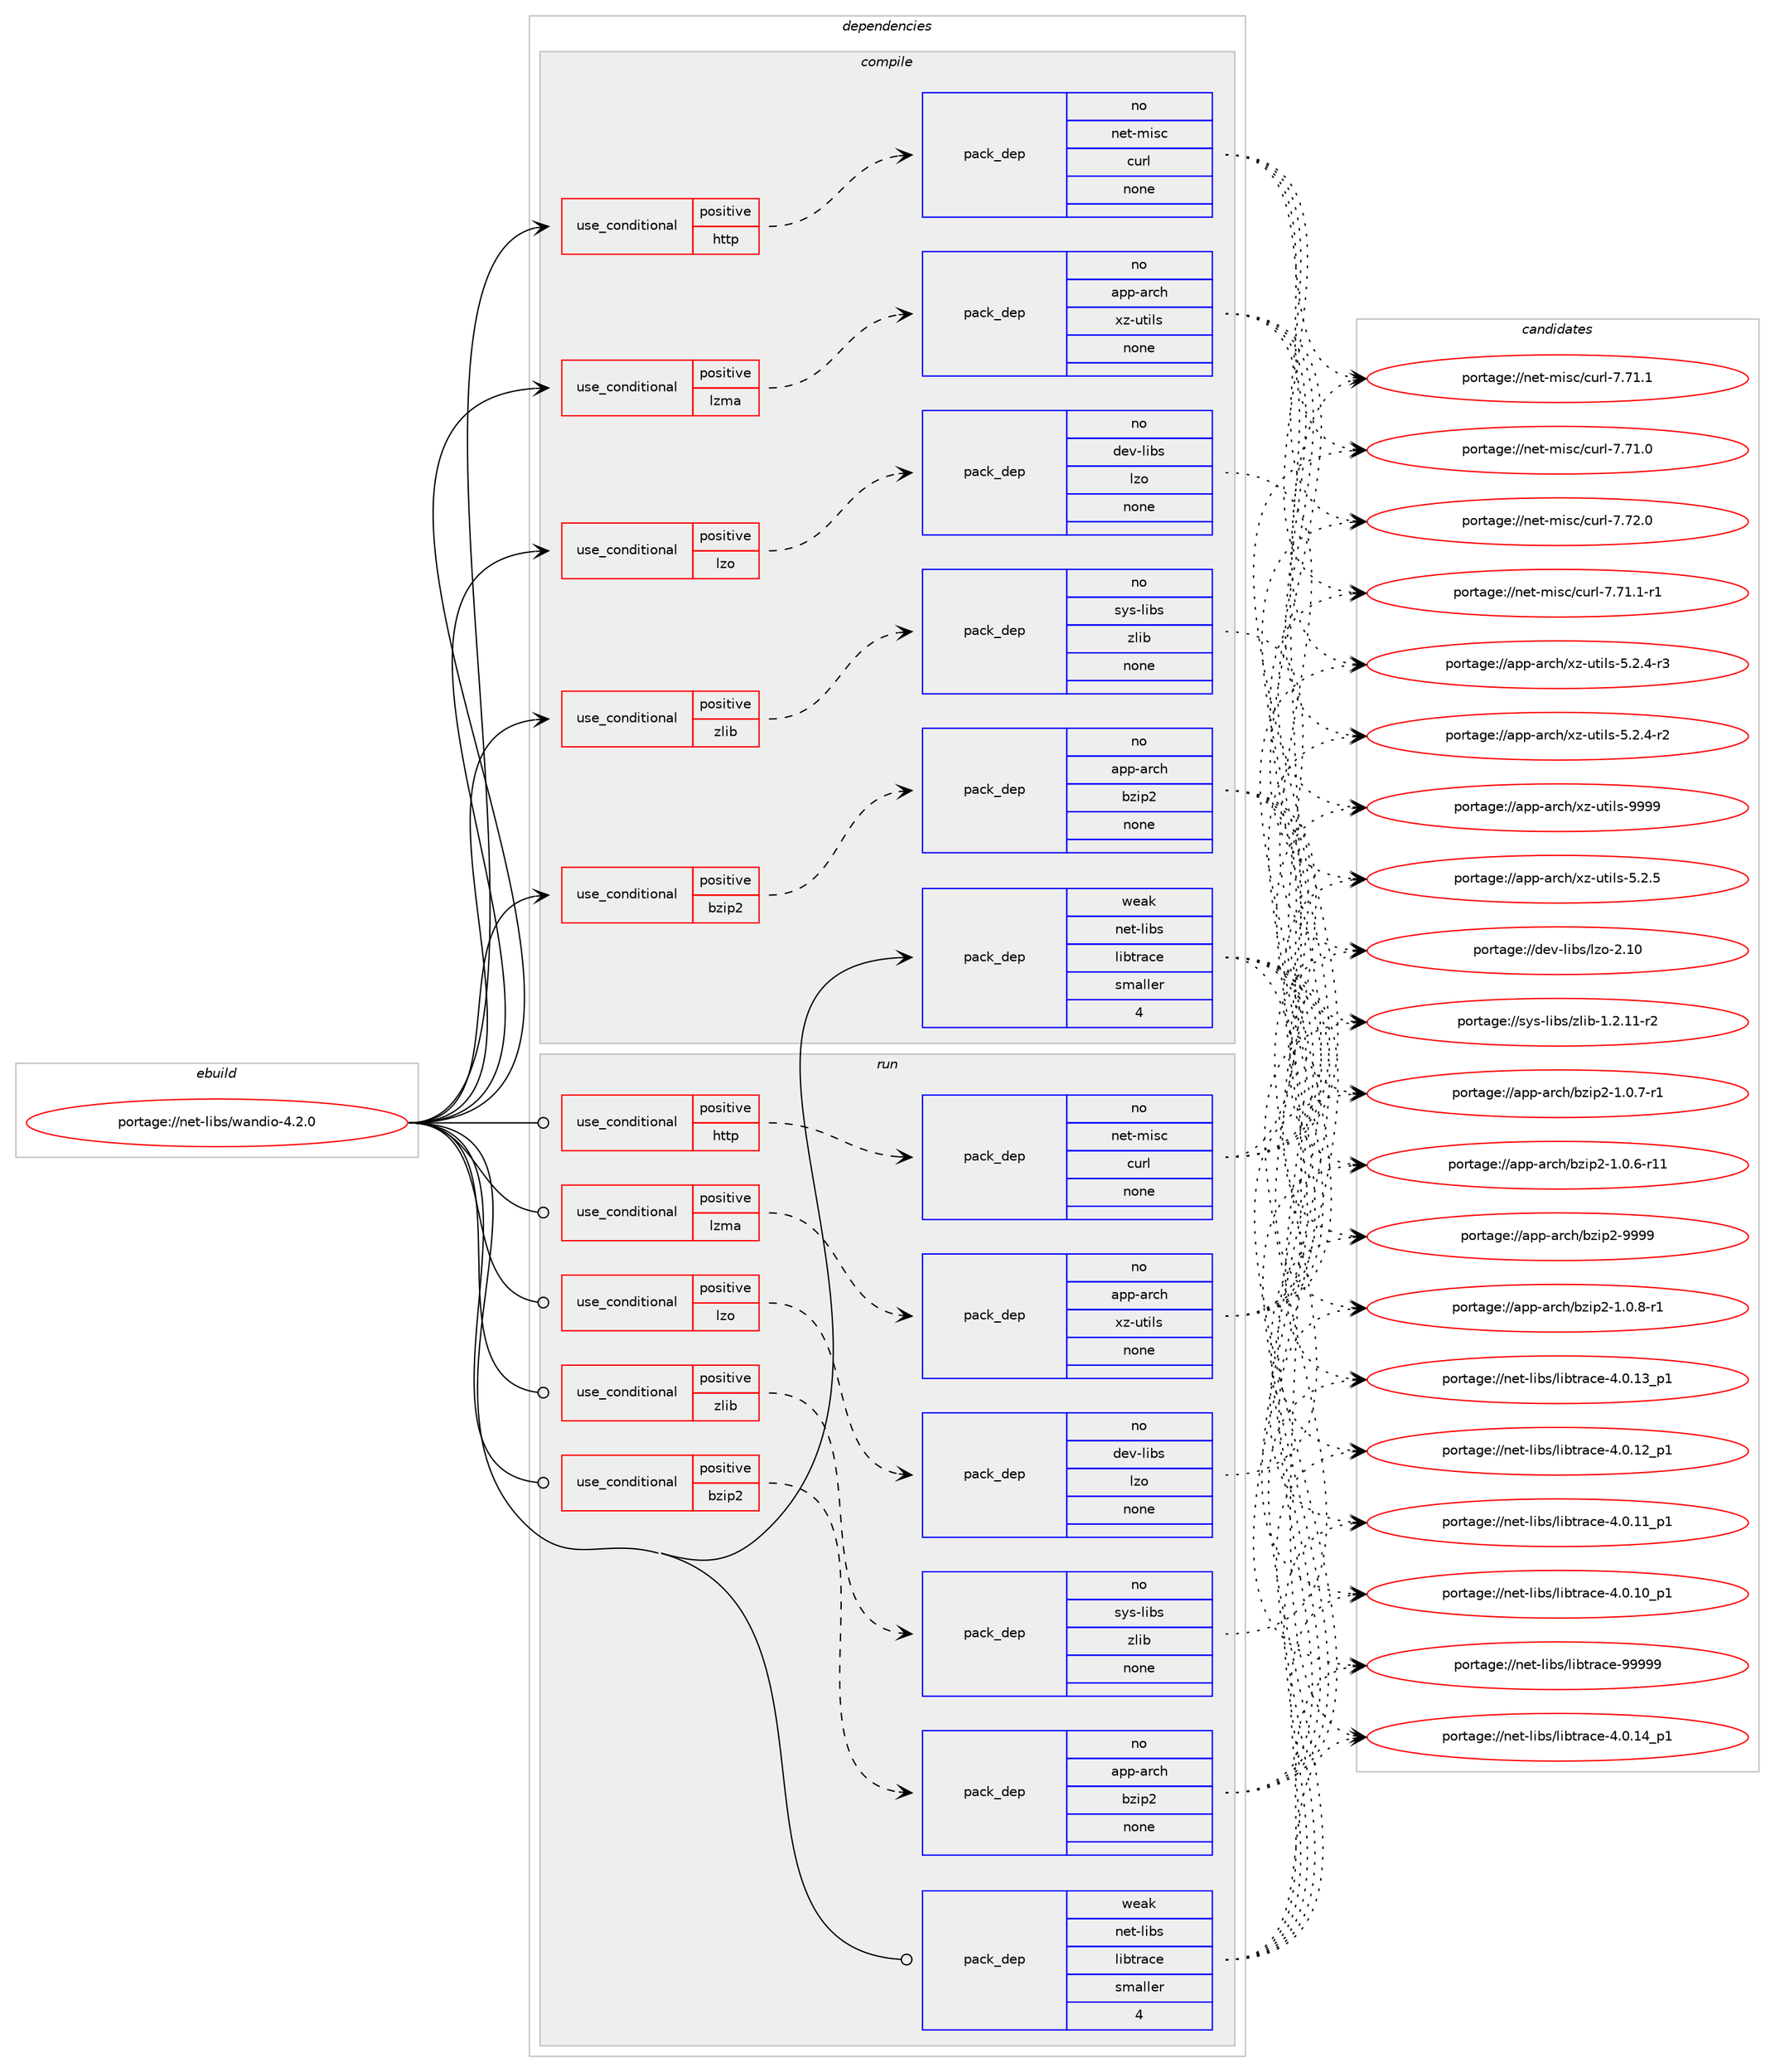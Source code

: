 digraph prolog {

# *************
# Graph options
# *************

newrank=true;
concentrate=true;
compound=true;
graph [rankdir=LR,fontname=Helvetica,fontsize=10,ranksep=1.5];#, ranksep=2.5, nodesep=0.2];
edge  [arrowhead=vee];
node  [fontname=Helvetica,fontsize=10];

# **********
# The ebuild
# **********

subgraph cluster_leftcol {
color=gray;
rank=same;
label=<<i>ebuild</i>>;
id [label="portage://net-libs/wandio-4.2.0", color=red, width=4, href="../net-libs/wandio-4.2.0.svg"];
}

# ****************
# The dependencies
# ****************

subgraph cluster_midcol {
color=gray;
label=<<i>dependencies</i>>;
subgraph cluster_compile {
fillcolor="#eeeeee";
style=filled;
label=<<i>compile</i>>;
subgraph cond651 {
dependency4210 [label=<<TABLE BORDER="0" CELLBORDER="1" CELLSPACING="0" CELLPADDING="4"><TR><TD ROWSPAN="3" CELLPADDING="10">use_conditional</TD></TR><TR><TD>positive</TD></TR><TR><TD>bzip2</TD></TR></TABLE>>, shape=none, color=red];
subgraph pack3491 {
dependency4211 [label=<<TABLE BORDER="0" CELLBORDER="1" CELLSPACING="0" CELLPADDING="4" WIDTH="220"><TR><TD ROWSPAN="6" CELLPADDING="30">pack_dep</TD></TR><TR><TD WIDTH="110">no</TD></TR><TR><TD>app-arch</TD></TR><TR><TD>bzip2</TD></TR><TR><TD>none</TD></TR><TR><TD></TD></TR></TABLE>>, shape=none, color=blue];
}
dependency4210:e -> dependency4211:w [weight=20,style="dashed",arrowhead="vee"];
}
id:e -> dependency4210:w [weight=20,style="solid",arrowhead="vee"];
subgraph cond652 {
dependency4212 [label=<<TABLE BORDER="0" CELLBORDER="1" CELLSPACING="0" CELLPADDING="4"><TR><TD ROWSPAN="3" CELLPADDING="10">use_conditional</TD></TR><TR><TD>positive</TD></TR><TR><TD>http</TD></TR></TABLE>>, shape=none, color=red];
subgraph pack3492 {
dependency4213 [label=<<TABLE BORDER="0" CELLBORDER="1" CELLSPACING="0" CELLPADDING="4" WIDTH="220"><TR><TD ROWSPAN="6" CELLPADDING="30">pack_dep</TD></TR><TR><TD WIDTH="110">no</TD></TR><TR><TD>net-misc</TD></TR><TR><TD>curl</TD></TR><TR><TD>none</TD></TR><TR><TD></TD></TR></TABLE>>, shape=none, color=blue];
}
dependency4212:e -> dependency4213:w [weight=20,style="dashed",arrowhead="vee"];
}
id:e -> dependency4212:w [weight=20,style="solid",arrowhead="vee"];
subgraph cond653 {
dependency4214 [label=<<TABLE BORDER="0" CELLBORDER="1" CELLSPACING="0" CELLPADDING="4"><TR><TD ROWSPAN="3" CELLPADDING="10">use_conditional</TD></TR><TR><TD>positive</TD></TR><TR><TD>lzma</TD></TR></TABLE>>, shape=none, color=red];
subgraph pack3493 {
dependency4215 [label=<<TABLE BORDER="0" CELLBORDER="1" CELLSPACING="0" CELLPADDING="4" WIDTH="220"><TR><TD ROWSPAN="6" CELLPADDING="30">pack_dep</TD></TR><TR><TD WIDTH="110">no</TD></TR><TR><TD>app-arch</TD></TR><TR><TD>xz-utils</TD></TR><TR><TD>none</TD></TR><TR><TD></TD></TR></TABLE>>, shape=none, color=blue];
}
dependency4214:e -> dependency4215:w [weight=20,style="dashed",arrowhead="vee"];
}
id:e -> dependency4214:w [weight=20,style="solid",arrowhead="vee"];
subgraph cond654 {
dependency4216 [label=<<TABLE BORDER="0" CELLBORDER="1" CELLSPACING="0" CELLPADDING="4"><TR><TD ROWSPAN="3" CELLPADDING="10">use_conditional</TD></TR><TR><TD>positive</TD></TR><TR><TD>lzo</TD></TR></TABLE>>, shape=none, color=red];
subgraph pack3494 {
dependency4217 [label=<<TABLE BORDER="0" CELLBORDER="1" CELLSPACING="0" CELLPADDING="4" WIDTH="220"><TR><TD ROWSPAN="6" CELLPADDING="30">pack_dep</TD></TR><TR><TD WIDTH="110">no</TD></TR><TR><TD>dev-libs</TD></TR><TR><TD>lzo</TD></TR><TR><TD>none</TD></TR><TR><TD></TD></TR></TABLE>>, shape=none, color=blue];
}
dependency4216:e -> dependency4217:w [weight=20,style="dashed",arrowhead="vee"];
}
id:e -> dependency4216:w [weight=20,style="solid",arrowhead="vee"];
subgraph cond655 {
dependency4218 [label=<<TABLE BORDER="0" CELLBORDER="1" CELLSPACING="0" CELLPADDING="4"><TR><TD ROWSPAN="3" CELLPADDING="10">use_conditional</TD></TR><TR><TD>positive</TD></TR><TR><TD>zlib</TD></TR></TABLE>>, shape=none, color=red];
subgraph pack3495 {
dependency4219 [label=<<TABLE BORDER="0" CELLBORDER="1" CELLSPACING="0" CELLPADDING="4" WIDTH="220"><TR><TD ROWSPAN="6" CELLPADDING="30">pack_dep</TD></TR><TR><TD WIDTH="110">no</TD></TR><TR><TD>sys-libs</TD></TR><TR><TD>zlib</TD></TR><TR><TD>none</TD></TR><TR><TD></TD></TR></TABLE>>, shape=none, color=blue];
}
dependency4218:e -> dependency4219:w [weight=20,style="dashed",arrowhead="vee"];
}
id:e -> dependency4218:w [weight=20,style="solid",arrowhead="vee"];
subgraph pack3496 {
dependency4220 [label=<<TABLE BORDER="0" CELLBORDER="1" CELLSPACING="0" CELLPADDING="4" WIDTH="220"><TR><TD ROWSPAN="6" CELLPADDING="30">pack_dep</TD></TR><TR><TD WIDTH="110">weak</TD></TR><TR><TD>net-libs</TD></TR><TR><TD>libtrace</TD></TR><TR><TD>smaller</TD></TR><TR><TD>4</TD></TR></TABLE>>, shape=none, color=blue];
}
id:e -> dependency4220:w [weight=20,style="solid",arrowhead="vee"];
}
subgraph cluster_compileandrun {
fillcolor="#eeeeee";
style=filled;
label=<<i>compile and run</i>>;
}
subgraph cluster_run {
fillcolor="#eeeeee";
style=filled;
label=<<i>run</i>>;
subgraph cond656 {
dependency4221 [label=<<TABLE BORDER="0" CELLBORDER="1" CELLSPACING="0" CELLPADDING="4"><TR><TD ROWSPAN="3" CELLPADDING="10">use_conditional</TD></TR><TR><TD>positive</TD></TR><TR><TD>bzip2</TD></TR></TABLE>>, shape=none, color=red];
subgraph pack3497 {
dependency4222 [label=<<TABLE BORDER="0" CELLBORDER="1" CELLSPACING="0" CELLPADDING="4" WIDTH="220"><TR><TD ROWSPAN="6" CELLPADDING="30">pack_dep</TD></TR><TR><TD WIDTH="110">no</TD></TR><TR><TD>app-arch</TD></TR><TR><TD>bzip2</TD></TR><TR><TD>none</TD></TR><TR><TD></TD></TR></TABLE>>, shape=none, color=blue];
}
dependency4221:e -> dependency4222:w [weight=20,style="dashed",arrowhead="vee"];
}
id:e -> dependency4221:w [weight=20,style="solid",arrowhead="odot"];
subgraph cond657 {
dependency4223 [label=<<TABLE BORDER="0" CELLBORDER="1" CELLSPACING="0" CELLPADDING="4"><TR><TD ROWSPAN="3" CELLPADDING="10">use_conditional</TD></TR><TR><TD>positive</TD></TR><TR><TD>http</TD></TR></TABLE>>, shape=none, color=red];
subgraph pack3498 {
dependency4224 [label=<<TABLE BORDER="0" CELLBORDER="1" CELLSPACING="0" CELLPADDING="4" WIDTH="220"><TR><TD ROWSPAN="6" CELLPADDING="30">pack_dep</TD></TR><TR><TD WIDTH="110">no</TD></TR><TR><TD>net-misc</TD></TR><TR><TD>curl</TD></TR><TR><TD>none</TD></TR><TR><TD></TD></TR></TABLE>>, shape=none, color=blue];
}
dependency4223:e -> dependency4224:w [weight=20,style="dashed",arrowhead="vee"];
}
id:e -> dependency4223:w [weight=20,style="solid",arrowhead="odot"];
subgraph cond658 {
dependency4225 [label=<<TABLE BORDER="0" CELLBORDER="1" CELLSPACING="0" CELLPADDING="4"><TR><TD ROWSPAN="3" CELLPADDING="10">use_conditional</TD></TR><TR><TD>positive</TD></TR><TR><TD>lzma</TD></TR></TABLE>>, shape=none, color=red];
subgraph pack3499 {
dependency4226 [label=<<TABLE BORDER="0" CELLBORDER="1" CELLSPACING="0" CELLPADDING="4" WIDTH="220"><TR><TD ROWSPAN="6" CELLPADDING="30">pack_dep</TD></TR><TR><TD WIDTH="110">no</TD></TR><TR><TD>app-arch</TD></TR><TR><TD>xz-utils</TD></TR><TR><TD>none</TD></TR><TR><TD></TD></TR></TABLE>>, shape=none, color=blue];
}
dependency4225:e -> dependency4226:w [weight=20,style="dashed",arrowhead="vee"];
}
id:e -> dependency4225:w [weight=20,style="solid",arrowhead="odot"];
subgraph cond659 {
dependency4227 [label=<<TABLE BORDER="0" CELLBORDER="1" CELLSPACING="0" CELLPADDING="4"><TR><TD ROWSPAN="3" CELLPADDING="10">use_conditional</TD></TR><TR><TD>positive</TD></TR><TR><TD>lzo</TD></TR></TABLE>>, shape=none, color=red];
subgraph pack3500 {
dependency4228 [label=<<TABLE BORDER="0" CELLBORDER="1" CELLSPACING="0" CELLPADDING="4" WIDTH="220"><TR><TD ROWSPAN="6" CELLPADDING="30">pack_dep</TD></TR><TR><TD WIDTH="110">no</TD></TR><TR><TD>dev-libs</TD></TR><TR><TD>lzo</TD></TR><TR><TD>none</TD></TR><TR><TD></TD></TR></TABLE>>, shape=none, color=blue];
}
dependency4227:e -> dependency4228:w [weight=20,style="dashed",arrowhead="vee"];
}
id:e -> dependency4227:w [weight=20,style="solid",arrowhead="odot"];
subgraph cond660 {
dependency4229 [label=<<TABLE BORDER="0" CELLBORDER="1" CELLSPACING="0" CELLPADDING="4"><TR><TD ROWSPAN="3" CELLPADDING="10">use_conditional</TD></TR><TR><TD>positive</TD></TR><TR><TD>zlib</TD></TR></TABLE>>, shape=none, color=red];
subgraph pack3501 {
dependency4230 [label=<<TABLE BORDER="0" CELLBORDER="1" CELLSPACING="0" CELLPADDING="4" WIDTH="220"><TR><TD ROWSPAN="6" CELLPADDING="30">pack_dep</TD></TR><TR><TD WIDTH="110">no</TD></TR><TR><TD>sys-libs</TD></TR><TR><TD>zlib</TD></TR><TR><TD>none</TD></TR><TR><TD></TD></TR></TABLE>>, shape=none, color=blue];
}
dependency4229:e -> dependency4230:w [weight=20,style="dashed",arrowhead="vee"];
}
id:e -> dependency4229:w [weight=20,style="solid",arrowhead="odot"];
subgraph pack3502 {
dependency4231 [label=<<TABLE BORDER="0" CELLBORDER="1" CELLSPACING="0" CELLPADDING="4" WIDTH="220"><TR><TD ROWSPAN="6" CELLPADDING="30">pack_dep</TD></TR><TR><TD WIDTH="110">weak</TD></TR><TR><TD>net-libs</TD></TR><TR><TD>libtrace</TD></TR><TR><TD>smaller</TD></TR><TR><TD>4</TD></TR></TABLE>>, shape=none, color=blue];
}
id:e -> dependency4231:w [weight=20,style="solid",arrowhead="odot"];
}
}

# **************
# The candidates
# **************

subgraph cluster_choices {
rank=same;
color=gray;
label=<<i>candidates</i>>;

subgraph choice3491 {
color=black;
nodesep=1;
choice971121124597114991044798122105112504557575757 [label="portage://app-arch/bzip2-9999", color=red, width=4,href="../app-arch/bzip2-9999.svg"];
choice971121124597114991044798122105112504549464846564511449 [label="portage://app-arch/bzip2-1.0.8-r1", color=red, width=4,href="../app-arch/bzip2-1.0.8-r1.svg"];
choice971121124597114991044798122105112504549464846554511449 [label="portage://app-arch/bzip2-1.0.7-r1", color=red, width=4,href="../app-arch/bzip2-1.0.7-r1.svg"];
choice97112112459711499104479812210511250454946484654451144949 [label="portage://app-arch/bzip2-1.0.6-r11", color=red, width=4,href="../app-arch/bzip2-1.0.6-r11.svg"];
dependency4211:e -> choice971121124597114991044798122105112504557575757:w [style=dotted,weight="100"];
dependency4211:e -> choice971121124597114991044798122105112504549464846564511449:w [style=dotted,weight="100"];
dependency4211:e -> choice971121124597114991044798122105112504549464846554511449:w [style=dotted,weight="100"];
dependency4211:e -> choice97112112459711499104479812210511250454946484654451144949:w [style=dotted,weight="100"];
}
subgraph choice3492 {
color=black;
nodesep=1;
choice1101011164510910511599479911711410845554655504648 [label="portage://net-misc/curl-7.72.0", color=red, width=4,href="../net-misc/curl-7.72.0.svg"];
choice11010111645109105115994799117114108455546554946494511449 [label="portage://net-misc/curl-7.71.1-r1", color=red, width=4,href="../net-misc/curl-7.71.1-r1.svg"];
choice1101011164510910511599479911711410845554655494649 [label="portage://net-misc/curl-7.71.1", color=red, width=4,href="../net-misc/curl-7.71.1.svg"];
choice1101011164510910511599479911711410845554655494648 [label="portage://net-misc/curl-7.71.0", color=red, width=4,href="../net-misc/curl-7.71.0.svg"];
dependency4213:e -> choice1101011164510910511599479911711410845554655504648:w [style=dotted,weight="100"];
dependency4213:e -> choice11010111645109105115994799117114108455546554946494511449:w [style=dotted,weight="100"];
dependency4213:e -> choice1101011164510910511599479911711410845554655494649:w [style=dotted,weight="100"];
dependency4213:e -> choice1101011164510910511599479911711410845554655494648:w [style=dotted,weight="100"];
}
subgraph choice3493 {
color=black;
nodesep=1;
choice9711211245971149910447120122451171161051081154557575757 [label="portage://app-arch/xz-utils-9999", color=red, width=4,href="../app-arch/xz-utils-9999.svg"];
choice971121124597114991044712012245117116105108115455346504653 [label="portage://app-arch/xz-utils-5.2.5", color=red, width=4,href="../app-arch/xz-utils-5.2.5.svg"];
choice9711211245971149910447120122451171161051081154553465046524511451 [label="portage://app-arch/xz-utils-5.2.4-r3", color=red, width=4,href="../app-arch/xz-utils-5.2.4-r3.svg"];
choice9711211245971149910447120122451171161051081154553465046524511450 [label="portage://app-arch/xz-utils-5.2.4-r2", color=red, width=4,href="../app-arch/xz-utils-5.2.4-r2.svg"];
dependency4215:e -> choice9711211245971149910447120122451171161051081154557575757:w [style=dotted,weight="100"];
dependency4215:e -> choice971121124597114991044712012245117116105108115455346504653:w [style=dotted,weight="100"];
dependency4215:e -> choice9711211245971149910447120122451171161051081154553465046524511451:w [style=dotted,weight="100"];
dependency4215:e -> choice9711211245971149910447120122451171161051081154553465046524511450:w [style=dotted,weight="100"];
}
subgraph choice3494 {
color=black;
nodesep=1;
choice1001011184510810598115471081221114550464948 [label="portage://dev-libs/lzo-2.10", color=red, width=4,href="../dev-libs/lzo-2.10.svg"];
dependency4217:e -> choice1001011184510810598115471081221114550464948:w [style=dotted,weight="100"];
}
subgraph choice3495 {
color=black;
nodesep=1;
choice11512111545108105981154712210810598454946504649494511450 [label="portage://sys-libs/zlib-1.2.11-r2", color=red, width=4,href="../sys-libs/zlib-1.2.11-r2.svg"];
dependency4219:e -> choice11512111545108105981154712210810598454946504649494511450:w [style=dotted,weight="100"];
}
subgraph choice3496 {
color=black;
nodesep=1;
choice110101116451081059811547108105981161149799101455757575757 [label="portage://net-libs/libtrace-99999", color=red, width=4,href="../net-libs/libtrace-99999.svg"];
choice110101116451081059811547108105981161149799101455246484649529511249 [label="portage://net-libs/libtrace-4.0.14_p1", color=red, width=4,href="../net-libs/libtrace-4.0.14_p1.svg"];
choice110101116451081059811547108105981161149799101455246484649519511249 [label="portage://net-libs/libtrace-4.0.13_p1", color=red, width=4,href="../net-libs/libtrace-4.0.13_p1.svg"];
choice110101116451081059811547108105981161149799101455246484649509511249 [label="portage://net-libs/libtrace-4.0.12_p1", color=red, width=4,href="../net-libs/libtrace-4.0.12_p1.svg"];
choice110101116451081059811547108105981161149799101455246484649499511249 [label="portage://net-libs/libtrace-4.0.11_p1", color=red, width=4,href="../net-libs/libtrace-4.0.11_p1.svg"];
choice110101116451081059811547108105981161149799101455246484649489511249 [label="portage://net-libs/libtrace-4.0.10_p1", color=red, width=4,href="../net-libs/libtrace-4.0.10_p1.svg"];
dependency4220:e -> choice110101116451081059811547108105981161149799101455757575757:w [style=dotted,weight="100"];
dependency4220:e -> choice110101116451081059811547108105981161149799101455246484649529511249:w [style=dotted,weight="100"];
dependency4220:e -> choice110101116451081059811547108105981161149799101455246484649519511249:w [style=dotted,weight="100"];
dependency4220:e -> choice110101116451081059811547108105981161149799101455246484649509511249:w [style=dotted,weight="100"];
dependency4220:e -> choice110101116451081059811547108105981161149799101455246484649499511249:w [style=dotted,weight="100"];
dependency4220:e -> choice110101116451081059811547108105981161149799101455246484649489511249:w [style=dotted,weight="100"];
}
subgraph choice3497 {
color=black;
nodesep=1;
choice971121124597114991044798122105112504557575757 [label="portage://app-arch/bzip2-9999", color=red, width=4,href="../app-arch/bzip2-9999.svg"];
choice971121124597114991044798122105112504549464846564511449 [label="portage://app-arch/bzip2-1.0.8-r1", color=red, width=4,href="../app-arch/bzip2-1.0.8-r1.svg"];
choice971121124597114991044798122105112504549464846554511449 [label="portage://app-arch/bzip2-1.0.7-r1", color=red, width=4,href="../app-arch/bzip2-1.0.7-r1.svg"];
choice97112112459711499104479812210511250454946484654451144949 [label="portage://app-arch/bzip2-1.0.6-r11", color=red, width=4,href="../app-arch/bzip2-1.0.6-r11.svg"];
dependency4222:e -> choice971121124597114991044798122105112504557575757:w [style=dotted,weight="100"];
dependency4222:e -> choice971121124597114991044798122105112504549464846564511449:w [style=dotted,weight="100"];
dependency4222:e -> choice971121124597114991044798122105112504549464846554511449:w [style=dotted,weight="100"];
dependency4222:e -> choice97112112459711499104479812210511250454946484654451144949:w [style=dotted,weight="100"];
}
subgraph choice3498 {
color=black;
nodesep=1;
choice1101011164510910511599479911711410845554655504648 [label="portage://net-misc/curl-7.72.0", color=red, width=4,href="../net-misc/curl-7.72.0.svg"];
choice11010111645109105115994799117114108455546554946494511449 [label="portage://net-misc/curl-7.71.1-r1", color=red, width=4,href="../net-misc/curl-7.71.1-r1.svg"];
choice1101011164510910511599479911711410845554655494649 [label="portage://net-misc/curl-7.71.1", color=red, width=4,href="../net-misc/curl-7.71.1.svg"];
choice1101011164510910511599479911711410845554655494648 [label="portage://net-misc/curl-7.71.0", color=red, width=4,href="../net-misc/curl-7.71.0.svg"];
dependency4224:e -> choice1101011164510910511599479911711410845554655504648:w [style=dotted,weight="100"];
dependency4224:e -> choice11010111645109105115994799117114108455546554946494511449:w [style=dotted,weight="100"];
dependency4224:e -> choice1101011164510910511599479911711410845554655494649:w [style=dotted,weight="100"];
dependency4224:e -> choice1101011164510910511599479911711410845554655494648:w [style=dotted,weight="100"];
}
subgraph choice3499 {
color=black;
nodesep=1;
choice9711211245971149910447120122451171161051081154557575757 [label="portage://app-arch/xz-utils-9999", color=red, width=4,href="../app-arch/xz-utils-9999.svg"];
choice971121124597114991044712012245117116105108115455346504653 [label="portage://app-arch/xz-utils-5.2.5", color=red, width=4,href="../app-arch/xz-utils-5.2.5.svg"];
choice9711211245971149910447120122451171161051081154553465046524511451 [label="portage://app-arch/xz-utils-5.2.4-r3", color=red, width=4,href="../app-arch/xz-utils-5.2.4-r3.svg"];
choice9711211245971149910447120122451171161051081154553465046524511450 [label="portage://app-arch/xz-utils-5.2.4-r2", color=red, width=4,href="../app-arch/xz-utils-5.2.4-r2.svg"];
dependency4226:e -> choice9711211245971149910447120122451171161051081154557575757:w [style=dotted,weight="100"];
dependency4226:e -> choice971121124597114991044712012245117116105108115455346504653:w [style=dotted,weight="100"];
dependency4226:e -> choice9711211245971149910447120122451171161051081154553465046524511451:w [style=dotted,weight="100"];
dependency4226:e -> choice9711211245971149910447120122451171161051081154553465046524511450:w [style=dotted,weight="100"];
}
subgraph choice3500 {
color=black;
nodesep=1;
choice1001011184510810598115471081221114550464948 [label="portage://dev-libs/lzo-2.10", color=red, width=4,href="../dev-libs/lzo-2.10.svg"];
dependency4228:e -> choice1001011184510810598115471081221114550464948:w [style=dotted,weight="100"];
}
subgraph choice3501 {
color=black;
nodesep=1;
choice11512111545108105981154712210810598454946504649494511450 [label="portage://sys-libs/zlib-1.2.11-r2", color=red, width=4,href="../sys-libs/zlib-1.2.11-r2.svg"];
dependency4230:e -> choice11512111545108105981154712210810598454946504649494511450:w [style=dotted,weight="100"];
}
subgraph choice3502 {
color=black;
nodesep=1;
choice110101116451081059811547108105981161149799101455757575757 [label="portage://net-libs/libtrace-99999", color=red, width=4,href="../net-libs/libtrace-99999.svg"];
choice110101116451081059811547108105981161149799101455246484649529511249 [label="portage://net-libs/libtrace-4.0.14_p1", color=red, width=4,href="../net-libs/libtrace-4.0.14_p1.svg"];
choice110101116451081059811547108105981161149799101455246484649519511249 [label="portage://net-libs/libtrace-4.0.13_p1", color=red, width=4,href="../net-libs/libtrace-4.0.13_p1.svg"];
choice110101116451081059811547108105981161149799101455246484649509511249 [label="portage://net-libs/libtrace-4.0.12_p1", color=red, width=4,href="../net-libs/libtrace-4.0.12_p1.svg"];
choice110101116451081059811547108105981161149799101455246484649499511249 [label="portage://net-libs/libtrace-4.0.11_p1", color=red, width=4,href="../net-libs/libtrace-4.0.11_p1.svg"];
choice110101116451081059811547108105981161149799101455246484649489511249 [label="portage://net-libs/libtrace-4.0.10_p1", color=red, width=4,href="../net-libs/libtrace-4.0.10_p1.svg"];
dependency4231:e -> choice110101116451081059811547108105981161149799101455757575757:w [style=dotted,weight="100"];
dependency4231:e -> choice110101116451081059811547108105981161149799101455246484649529511249:w [style=dotted,weight="100"];
dependency4231:e -> choice110101116451081059811547108105981161149799101455246484649519511249:w [style=dotted,weight="100"];
dependency4231:e -> choice110101116451081059811547108105981161149799101455246484649509511249:w [style=dotted,weight="100"];
dependency4231:e -> choice110101116451081059811547108105981161149799101455246484649499511249:w [style=dotted,weight="100"];
dependency4231:e -> choice110101116451081059811547108105981161149799101455246484649489511249:w [style=dotted,weight="100"];
}
}

}
